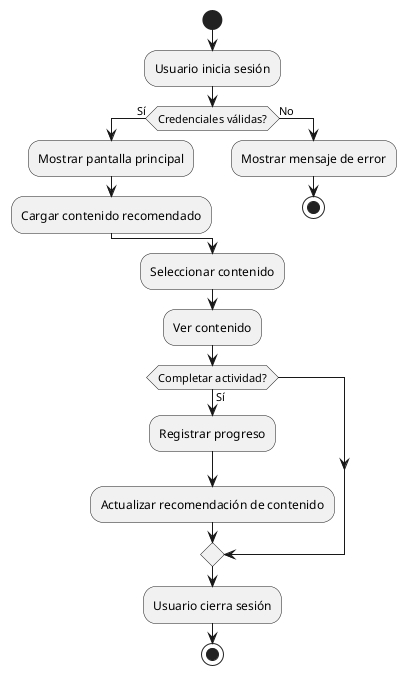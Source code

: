 @startuml

start

:Usuario inicia sesión;
if (Credenciales válidas?) then (Sí)
  :Mostrar pantalla principal;
  :Cargar contenido recomendado;
else (No)
  :Mostrar mensaje de error;
  stop
endif

:Seleccionar contenido;
:Ver contenido;
if (Completar actividad?) then (Sí)
  :Registrar progreso;
  :Actualizar recomendación de contenido;
endif

:Usuario cierra sesión;
stop

@enduml
